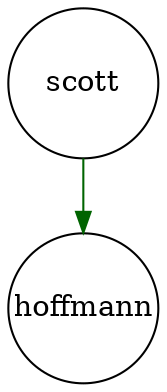 digraph fullagr_scott_hoffmann { 
 K=0.6 
 "scott" -> { "hoffmann" } [color="darkgreen", arrowhead="normal", penwidth=1, href="#295"]; 
 "scott" [shape="circle", fixedsize="true", height=1, width=1, style="filled", fillcolor="white", href="#scott"]; 
 "hoffmann" [shape="circle", fixedsize="true", height=1, width=1, style="filled", fillcolor="white", href="#hoffmann"]; 

}